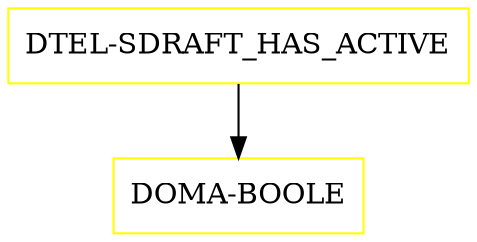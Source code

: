 digraph G {
  "DTEL-SDRAFT_HAS_ACTIVE" [shape=box,color=yellow];
  "DOMA-BOOLE" [shape=box,color=yellow,URL="./DOMA_BOOLE.html"];
  "DTEL-SDRAFT_HAS_ACTIVE" -> "DOMA-BOOLE";
}
